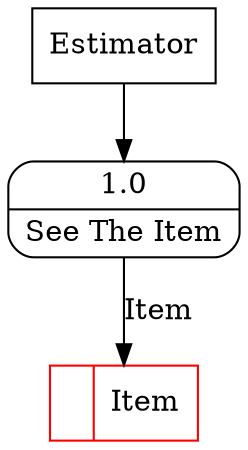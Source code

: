 digraph dfd2{ 
node[shape=record]
200 [label="<f0>  |<f1> Item " color=red];
201 [label="Estimator" shape=box];
202 [label="{<f0> 1.0|<f1> See The Item }" shape=Mrecord];
201 -> 202
202 -> 200 [label="Item"]
}